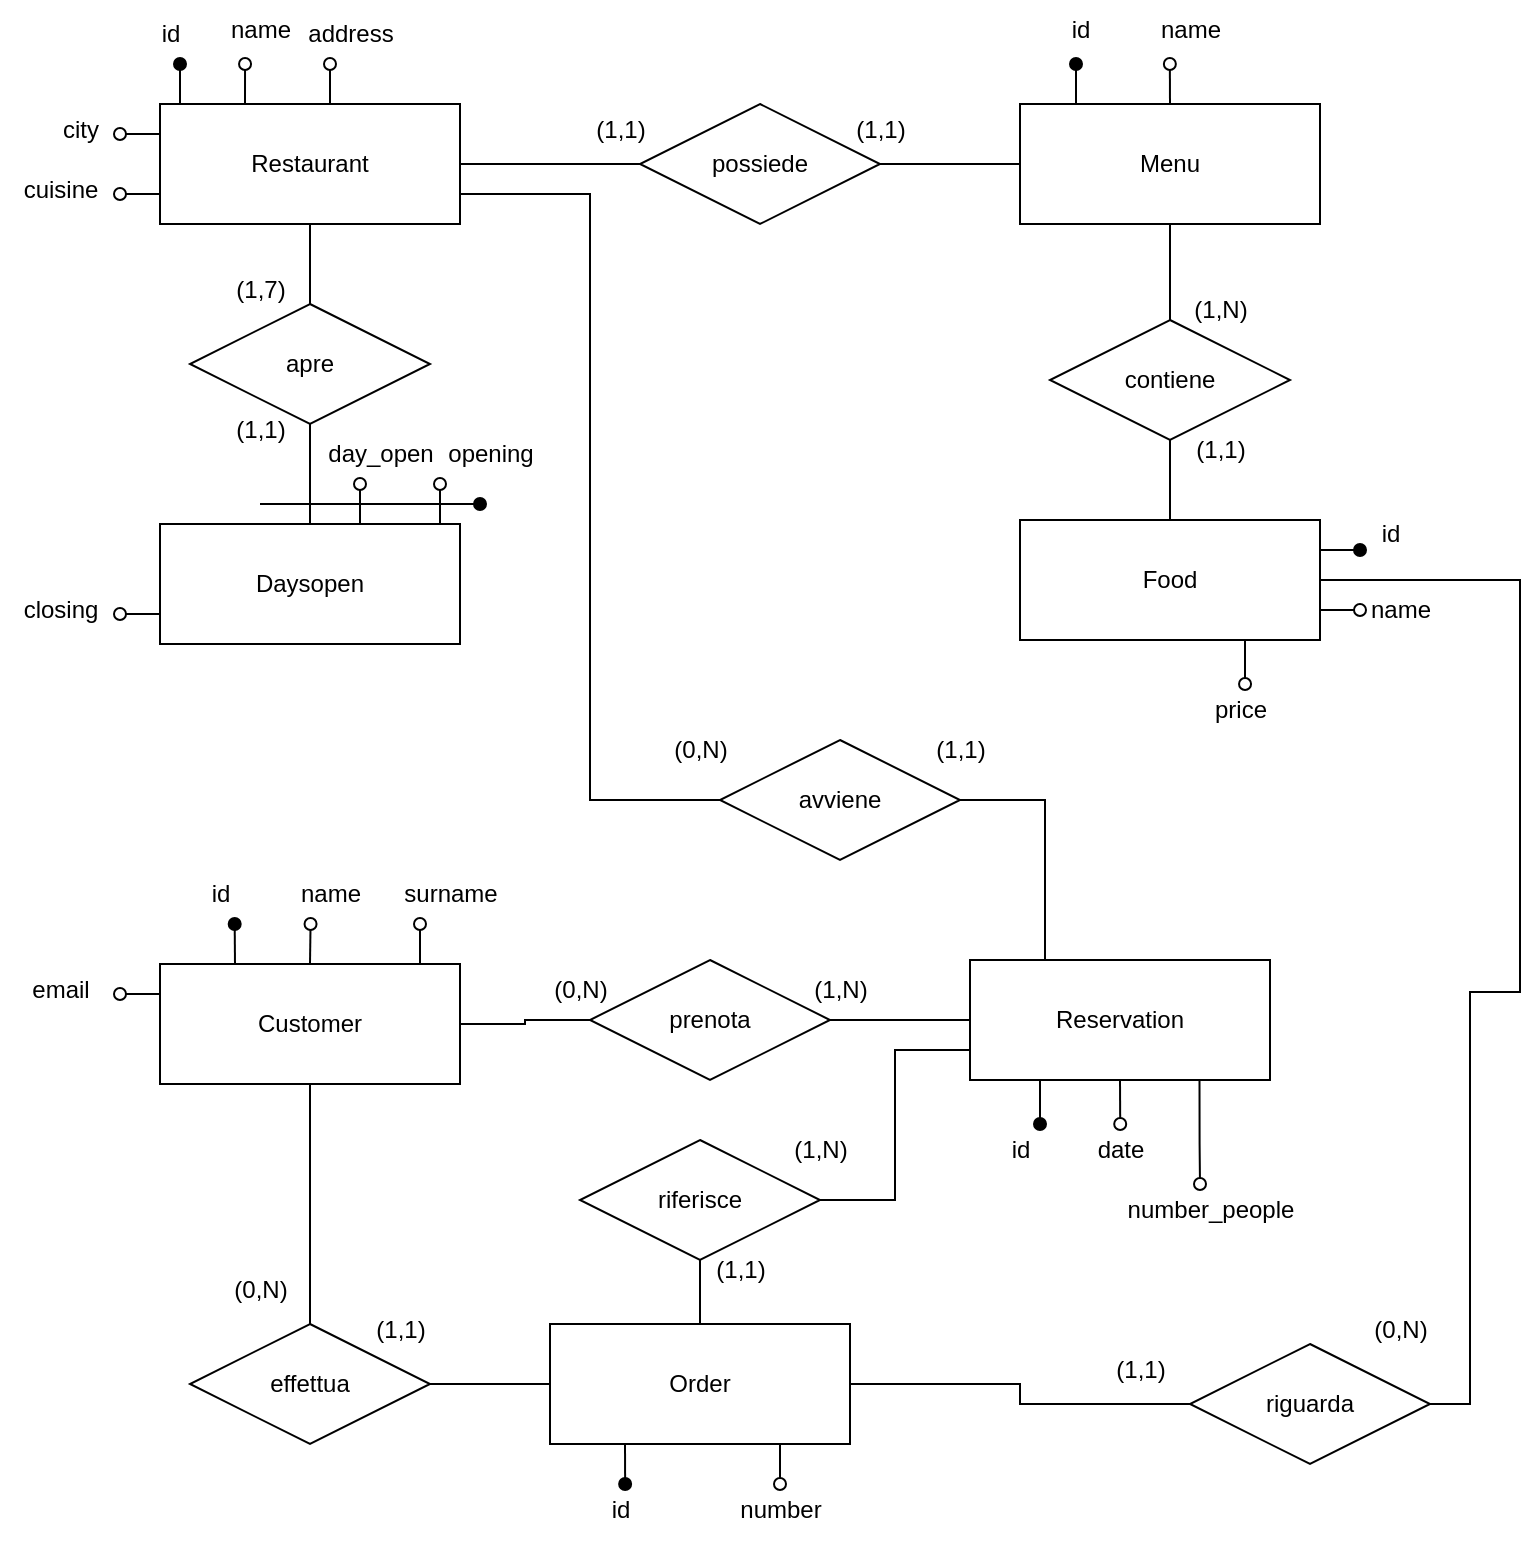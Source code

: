 <mxfile version="24.0.7" type="device">
  <diagram name="Pagina-1" id="ZzvYlfPiRXWx3irKtvU0">
    <mxGraphModel dx="567" dy="402" grid="1" gridSize="10" guides="1" tooltips="1" connect="1" arrows="1" fold="1" page="1" pageScale="1" pageWidth="827" pageHeight="1169" math="0" shadow="0">
      <root>
        <mxCell id="0" />
        <mxCell id="1" parent="0" />
        <mxCell id="MMW3BDH7EBpdIIzskwBd-2" style="edgeStyle=orthogonalEdgeStyle;rounded=0;orthogonalLoop=1;jettySize=auto;html=1;exitX=0.25;exitY=0;exitDx=0;exitDy=0;endArrow=oval;endFill=1;" parent="1" source="MMW3BDH7EBpdIIzskwBd-1" edge="1">
          <mxGeometry relative="1" as="geometry">
            <mxPoint x="130" y="170" as="targetPoint" />
            <Array as="points">
              <mxPoint x="130" y="190" />
              <mxPoint x="130" y="170" />
            </Array>
          </mxGeometry>
        </mxCell>
        <mxCell id="MMW3BDH7EBpdIIzskwBd-5" style="edgeStyle=orthogonalEdgeStyle;rounded=0;orthogonalLoop=1;jettySize=auto;html=1;exitX=0.25;exitY=0;exitDx=0;exitDy=0;endArrow=oval;endFill=0;" parent="1" source="MMW3BDH7EBpdIIzskwBd-1" edge="1">
          <mxGeometry relative="1" as="geometry">
            <mxPoint x="162.524" y="170" as="targetPoint" />
          </mxGeometry>
        </mxCell>
        <mxCell id="MMW3BDH7EBpdIIzskwBd-10" style="edgeStyle=orthogonalEdgeStyle;rounded=0;orthogonalLoop=1;jettySize=auto;html=1;exitX=0;exitY=0.25;exitDx=0;exitDy=0;endArrow=oval;endFill=0;" parent="1" source="MMW3BDH7EBpdIIzskwBd-1" edge="1">
          <mxGeometry relative="1" as="geometry">
            <mxPoint x="100" y="204.931" as="targetPoint" />
          </mxGeometry>
        </mxCell>
        <mxCell id="MMW3BDH7EBpdIIzskwBd-12" style="edgeStyle=orthogonalEdgeStyle;rounded=0;orthogonalLoop=1;jettySize=auto;html=1;exitX=0;exitY=0.75;exitDx=0;exitDy=0;endArrow=oval;endFill=0;" parent="1" source="MMW3BDH7EBpdIIzskwBd-1" edge="1">
          <mxGeometry relative="1" as="geometry">
            <mxPoint x="100" y="235.276" as="targetPoint" />
          </mxGeometry>
        </mxCell>
        <mxCell id="MMW3BDH7EBpdIIzskwBd-16" style="edgeStyle=orthogonalEdgeStyle;rounded=0;orthogonalLoop=1;jettySize=auto;html=1;exitX=1;exitY=0.5;exitDx=0;exitDy=0;entryX=0;entryY=0.5;entryDx=0;entryDy=0;endArrow=none;endFill=0;" parent="1" source="MMW3BDH7EBpdIIzskwBd-1" target="MMW3BDH7EBpdIIzskwBd-15" edge="1">
          <mxGeometry relative="1" as="geometry" />
        </mxCell>
        <mxCell id="MMW3BDH7EBpdIIzskwBd-27" style="edgeStyle=orthogonalEdgeStyle;rounded=0;orthogonalLoop=1;jettySize=auto;html=1;exitX=0.5;exitY=1;exitDx=0;exitDy=0;entryX=0.5;entryY=0;entryDx=0;entryDy=0;endArrow=none;endFill=0;" parent="1" source="MMW3BDH7EBpdIIzskwBd-1" target="MMW3BDH7EBpdIIzskwBd-26" edge="1">
          <mxGeometry relative="1" as="geometry" />
        </mxCell>
        <mxCell id="MMW3BDH7EBpdIIzskwBd-1" value="Restaurant" style="rounded=0;whiteSpace=wrap;html=1;" parent="1" vertex="1">
          <mxGeometry x="120" y="190" width="150" height="60" as="geometry" />
        </mxCell>
        <mxCell id="MMW3BDH7EBpdIIzskwBd-3" value="id" style="text;html=1;align=center;verticalAlign=middle;resizable=0;points=[];autosize=1;strokeColor=none;fillColor=none;" parent="1" vertex="1">
          <mxGeometry x="110" y="140" width="30" height="30" as="geometry" />
        </mxCell>
        <mxCell id="MMW3BDH7EBpdIIzskwBd-6" value="name" style="text;html=1;align=center;verticalAlign=middle;resizable=0;points=[];autosize=1;strokeColor=none;fillColor=none;" parent="1" vertex="1">
          <mxGeometry x="145" y="138" width="50" height="30" as="geometry" />
        </mxCell>
        <mxCell id="MMW3BDH7EBpdIIzskwBd-7" style="edgeStyle=orthogonalEdgeStyle;rounded=0;orthogonalLoop=1;jettySize=auto;html=1;exitX=0.5;exitY=0;exitDx=0;exitDy=0;endArrow=oval;endFill=0;" parent="1" source="MMW3BDH7EBpdIIzskwBd-1" edge="1">
          <mxGeometry relative="1" as="geometry">
            <mxPoint x="205" y="170" as="targetPoint" />
            <mxPoint x="205.24" y="188" as="sourcePoint" />
          </mxGeometry>
        </mxCell>
        <mxCell id="MMW3BDH7EBpdIIzskwBd-8" value="address" style="text;html=1;align=center;verticalAlign=middle;resizable=0;points=[];autosize=1;strokeColor=none;fillColor=none;" parent="1" vertex="1">
          <mxGeometry x="180" y="140" width="70" height="30" as="geometry" />
        </mxCell>
        <mxCell id="MMW3BDH7EBpdIIzskwBd-11" value="city&lt;br&gt;" style="text;html=1;align=center;verticalAlign=middle;resizable=0;points=[];autosize=1;strokeColor=none;fillColor=none;" parent="1" vertex="1">
          <mxGeometry x="60" y="188" width="40" height="30" as="geometry" />
        </mxCell>
        <mxCell id="MMW3BDH7EBpdIIzskwBd-13" value="cuisine" style="text;html=1;align=center;verticalAlign=middle;resizable=0;points=[];autosize=1;strokeColor=none;fillColor=none;" parent="1" vertex="1">
          <mxGeometry x="40" y="218" width="60" height="30" as="geometry" />
        </mxCell>
        <mxCell id="MMW3BDH7EBpdIIzskwBd-18" style="edgeStyle=orthogonalEdgeStyle;rounded=0;orthogonalLoop=1;jettySize=auto;html=1;exitX=1;exitY=0.5;exitDx=0;exitDy=0;endArrow=none;endFill=0;entryX=0;entryY=0.5;entryDx=0;entryDy=0;" parent="1" source="MMW3BDH7EBpdIIzskwBd-15" target="MMW3BDH7EBpdIIzskwBd-19" edge="1">
          <mxGeometry relative="1" as="geometry">
            <mxPoint x="560" y="220" as="targetPoint" />
          </mxGeometry>
        </mxCell>
        <mxCell id="MMW3BDH7EBpdIIzskwBd-15" value="possiede" style="shape=rhombus;perimeter=rhombusPerimeter;whiteSpace=wrap;html=1;align=center;" parent="1" vertex="1">
          <mxGeometry x="360" y="190" width="120" height="60" as="geometry" />
        </mxCell>
        <mxCell id="MMW3BDH7EBpdIIzskwBd-17" value="(1,1)" style="text;html=1;align=center;verticalAlign=middle;resizable=0;points=[];autosize=1;strokeColor=none;fillColor=none;" parent="1" vertex="1">
          <mxGeometry x="325" y="188" width="50" height="30" as="geometry" />
        </mxCell>
        <mxCell id="MMW3BDH7EBpdIIzskwBd-21" style="edgeStyle=orthogonalEdgeStyle;rounded=0;orthogonalLoop=1;jettySize=auto;html=1;exitX=0.25;exitY=0;exitDx=0;exitDy=0;endArrow=oval;endFill=1;" parent="1" source="MMW3BDH7EBpdIIzskwBd-19" edge="1">
          <mxGeometry relative="1" as="geometry">
            <mxPoint x="578" y="170" as="targetPoint" />
          </mxGeometry>
        </mxCell>
        <mxCell id="MMW3BDH7EBpdIIzskwBd-23" style="edgeStyle=orthogonalEdgeStyle;rounded=0;orthogonalLoop=1;jettySize=auto;html=1;exitX=0.5;exitY=0;exitDx=0;exitDy=0;endArrow=oval;endFill=0;" parent="1" source="MMW3BDH7EBpdIIzskwBd-19" edge="1">
          <mxGeometry relative="1" as="geometry">
            <mxPoint x="624.931" y="170" as="targetPoint" />
          </mxGeometry>
        </mxCell>
        <mxCell id="MMW3BDH7EBpdIIzskwBd-45" style="edgeStyle=orthogonalEdgeStyle;rounded=0;orthogonalLoop=1;jettySize=auto;html=1;exitX=0.5;exitY=1;exitDx=0;exitDy=0;entryX=0.5;entryY=0;entryDx=0;entryDy=0;endArrow=none;endFill=0;" parent="1" source="MMW3BDH7EBpdIIzskwBd-19" target="MMW3BDH7EBpdIIzskwBd-44" edge="1">
          <mxGeometry relative="1" as="geometry" />
        </mxCell>
        <mxCell id="MMW3BDH7EBpdIIzskwBd-19" value="Menu" style="rounded=0;whiteSpace=wrap;html=1;" parent="1" vertex="1">
          <mxGeometry x="550" y="190" width="150" height="60" as="geometry" />
        </mxCell>
        <mxCell id="MMW3BDH7EBpdIIzskwBd-20" value="(1,1)" style="text;html=1;align=center;verticalAlign=middle;resizable=0;points=[];autosize=1;strokeColor=none;fillColor=none;" parent="1" vertex="1">
          <mxGeometry x="455" y="188" width="50" height="30" as="geometry" />
        </mxCell>
        <mxCell id="MMW3BDH7EBpdIIzskwBd-22" value="id" style="text;html=1;align=center;verticalAlign=middle;resizable=0;points=[];autosize=1;strokeColor=none;fillColor=none;" parent="1" vertex="1">
          <mxGeometry x="565" y="138" width="30" height="30" as="geometry" />
        </mxCell>
        <mxCell id="MMW3BDH7EBpdIIzskwBd-24" value="name" style="text;html=1;align=center;verticalAlign=middle;resizable=0;points=[];autosize=1;strokeColor=none;fillColor=none;" parent="1" vertex="1">
          <mxGeometry x="610" y="138" width="50" height="30" as="geometry" />
        </mxCell>
        <mxCell id="MMW3BDH7EBpdIIzskwBd-29" style="edgeStyle=orthogonalEdgeStyle;rounded=0;orthogonalLoop=1;jettySize=auto;html=1;exitX=0.5;exitY=1;exitDx=0;exitDy=0;entryX=0.5;entryY=0;entryDx=0;entryDy=0;endArrow=none;endFill=0;" parent="1" source="MMW3BDH7EBpdIIzskwBd-26" target="MMW3BDH7EBpdIIzskwBd-28" edge="1">
          <mxGeometry relative="1" as="geometry" />
        </mxCell>
        <mxCell id="MMW3BDH7EBpdIIzskwBd-26" value="apre" style="shape=rhombus;perimeter=rhombusPerimeter;whiteSpace=wrap;html=1;align=center;" parent="1" vertex="1">
          <mxGeometry x="135" y="290" width="120" height="60" as="geometry" />
        </mxCell>
        <mxCell id="MMW3BDH7EBpdIIzskwBd-30" style="edgeStyle=orthogonalEdgeStyle;rounded=0;orthogonalLoop=1;jettySize=auto;html=1;exitX=0.75;exitY=0;exitDx=0;exitDy=0;endArrow=oval;endFill=0;" parent="1" source="MMW3BDH7EBpdIIzskwBd-28" edge="1">
          <mxGeometry relative="1" as="geometry">
            <mxPoint x="220" y="380" as="targetPoint" />
            <Array as="points">
              <mxPoint x="220" y="400" />
              <mxPoint x="220" y="380" />
            </Array>
          </mxGeometry>
        </mxCell>
        <mxCell id="MMW3BDH7EBpdIIzskwBd-37" style="edgeStyle=orthogonalEdgeStyle;rounded=0;orthogonalLoop=1;jettySize=auto;html=1;exitX=0;exitY=0.75;exitDx=0;exitDy=0;endArrow=oval;endFill=0;" parent="1" source="MMW3BDH7EBpdIIzskwBd-28" edge="1">
          <mxGeometry relative="1" as="geometry">
            <mxPoint x="100" y="445.286" as="targetPoint" />
          </mxGeometry>
        </mxCell>
        <mxCell id="MMW3BDH7EBpdIIzskwBd-39" style="edgeStyle=orthogonalEdgeStyle;rounded=0;orthogonalLoop=1;jettySize=auto;html=1;exitX=0.75;exitY=0;exitDx=0;exitDy=0;endArrow=oval;endFill=0;" parent="1" source="MMW3BDH7EBpdIIzskwBd-28" edge="1">
          <mxGeometry relative="1" as="geometry">
            <mxPoint x="260" y="380" as="targetPoint" />
            <Array as="points">
              <mxPoint x="260" y="400" />
              <mxPoint x="260" y="380" />
            </Array>
          </mxGeometry>
        </mxCell>
        <mxCell id="MMW3BDH7EBpdIIzskwBd-28" value="Daysopen" style="rounded=0;whiteSpace=wrap;html=1;" parent="1" vertex="1">
          <mxGeometry x="120" y="400" width="150" height="60" as="geometry" />
        </mxCell>
        <mxCell id="MMW3BDH7EBpdIIzskwBd-34" value="day_open" style="text;html=1;align=center;verticalAlign=middle;resizable=0;points=[];autosize=1;strokeColor=none;fillColor=none;" parent="1" vertex="1">
          <mxGeometry x="190" y="350" width="80" height="30" as="geometry" />
        </mxCell>
        <mxCell id="MMW3BDH7EBpdIIzskwBd-36" value="opening" style="text;html=1;align=center;verticalAlign=middle;resizable=0;points=[];autosize=1;strokeColor=none;fillColor=none;" parent="1" vertex="1">
          <mxGeometry x="250" y="350" width="70" height="30" as="geometry" />
        </mxCell>
        <mxCell id="MMW3BDH7EBpdIIzskwBd-38" value="closing" style="text;html=1;align=center;verticalAlign=middle;resizable=0;points=[];autosize=1;strokeColor=none;fillColor=none;" parent="1" vertex="1">
          <mxGeometry x="40" y="428" width="60" height="30" as="geometry" />
        </mxCell>
        <mxCell id="MMW3BDH7EBpdIIzskwBd-40" value="" style="endArrow=oval;html=1;rounded=0;endFill=1;" parent="1" edge="1">
          <mxGeometry relative="1" as="geometry">
            <mxPoint x="170" y="390" as="sourcePoint" />
            <mxPoint x="280" y="390" as="targetPoint" />
          </mxGeometry>
        </mxCell>
        <mxCell id="MMW3BDH7EBpdIIzskwBd-41" value="(1,1)" style="text;html=1;align=center;verticalAlign=middle;resizable=0;points=[];autosize=1;strokeColor=none;fillColor=none;" parent="1" vertex="1">
          <mxGeometry x="145" y="338" width="50" height="30" as="geometry" />
        </mxCell>
        <mxCell id="MMW3BDH7EBpdIIzskwBd-42" value="(1,7)" style="text;html=1;align=center;verticalAlign=middle;resizable=0;points=[];autosize=1;strokeColor=none;fillColor=none;" parent="1" vertex="1">
          <mxGeometry x="145" y="268" width="50" height="30" as="geometry" />
        </mxCell>
        <mxCell id="MMW3BDH7EBpdIIzskwBd-46" style="edgeStyle=orthogonalEdgeStyle;rounded=0;orthogonalLoop=1;jettySize=auto;html=1;exitX=0.5;exitY=1;exitDx=0;exitDy=0;endArrow=none;endFill=0;entryX=0.5;entryY=0;entryDx=0;entryDy=0;" parent="1" source="MMW3BDH7EBpdIIzskwBd-44" target="MMW3BDH7EBpdIIzskwBd-47" edge="1">
          <mxGeometry relative="1" as="geometry">
            <mxPoint x="625" y="410" as="targetPoint" />
          </mxGeometry>
        </mxCell>
        <mxCell id="MMW3BDH7EBpdIIzskwBd-44" value="contiene" style="shape=rhombus;perimeter=rhombusPerimeter;whiteSpace=wrap;html=1;align=center;" parent="1" vertex="1">
          <mxGeometry x="565" y="298" width="120" height="60" as="geometry" />
        </mxCell>
        <mxCell id="MMW3BDH7EBpdIIzskwBd-51" style="edgeStyle=orthogonalEdgeStyle;rounded=0;orthogonalLoop=1;jettySize=auto;html=1;exitX=1;exitY=0.25;exitDx=0;exitDy=0;endArrow=oval;endFill=1;" parent="1" source="MMW3BDH7EBpdIIzskwBd-47" edge="1">
          <mxGeometry relative="1" as="geometry">
            <mxPoint x="720" y="413" as="targetPoint" />
          </mxGeometry>
        </mxCell>
        <mxCell id="MMW3BDH7EBpdIIzskwBd-53" style="edgeStyle=orthogonalEdgeStyle;rounded=0;orthogonalLoop=1;jettySize=auto;html=1;exitX=1;exitY=0.75;exitDx=0;exitDy=0;endArrow=oval;endFill=0;" parent="1" source="MMW3BDH7EBpdIIzskwBd-47" edge="1">
          <mxGeometry relative="1" as="geometry">
            <mxPoint x="720" y="443" as="targetPoint" />
          </mxGeometry>
        </mxCell>
        <mxCell id="MMW3BDH7EBpdIIzskwBd-55" style="edgeStyle=orthogonalEdgeStyle;rounded=0;orthogonalLoop=1;jettySize=auto;html=1;exitX=0.75;exitY=1;exitDx=0;exitDy=0;endArrow=oval;endFill=0;" parent="1" source="MMW3BDH7EBpdIIzskwBd-47" edge="1">
          <mxGeometry relative="1" as="geometry">
            <mxPoint x="662.524" y="480" as="targetPoint" />
          </mxGeometry>
        </mxCell>
        <mxCell id="MMW3BDH7EBpdIIzskwBd-96" style="edgeStyle=orthogonalEdgeStyle;rounded=0;orthogonalLoop=1;jettySize=auto;html=1;entryX=1;entryY=0.5;entryDx=0;entryDy=0;endArrow=none;endFill=0;" parent="1" source="MMW3BDH7EBpdIIzskwBd-47" target="MMW3BDH7EBpdIIzskwBd-97" edge="1">
          <mxGeometry relative="1" as="geometry">
            <mxPoint x="780" y="840" as="targetPoint" />
            <Array as="points">
              <mxPoint x="800" y="428" />
              <mxPoint x="800" y="634" />
              <mxPoint x="775" y="634" />
              <mxPoint x="775" y="840" />
            </Array>
          </mxGeometry>
        </mxCell>
        <mxCell id="MMW3BDH7EBpdIIzskwBd-47" value="Food" style="rounded=0;whiteSpace=wrap;html=1;" parent="1" vertex="1">
          <mxGeometry x="550" y="398" width="150" height="60" as="geometry" />
        </mxCell>
        <mxCell id="MMW3BDH7EBpdIIzskwBd-48" value="(1,N)" style="text;html=1;align=center;verticalAlign=middle;resizable=0;points=[];autosize=1;strokeColor=none;fillColor=none;" parent="1" vertex="1">
          <mxGeometry x="625" y="278" width="50" height="30" as="geometry" />
        </mxCell>
        <mxCell id="MMW3BDH7EBpdIIzskwBd-49" value="(1,1)" style="text;html=1;align=center;verticalAlign=middle;resizable=0;points=[];autosize=1;strokeColor=none;fillColor=none;" parent="1" vertex="1">
          <mxGeometry x="625" y="348" width="50" height="30" as="geometry" />
        </mxCell>
        <mxCell id="MMW3BDH7EBpdIIzskwBd-52" value="id" style="text;html=1;align=center;verticalAlign=middle;resizable=0;points=[];autosize=1;strokeColor=none;fillColor=none;" parent="1" vertex="1">
          <mxGeometry x="720" y="390" width="30" height="30" as="geometry" />
        </mxCell>
        <mxCell id="MMW3BDH7EBpdIIzskwBd-54" value="name" style="text;html=1;align=center;verticalAlign=middle;resizable=0;points=[];autosize=1;strokeColor=none;fillColor=none;" parent="1" vertex="1">
          <mxGeometry x="715" y="428" width="50" height="30" as="geometry" />
        </mxCell>
        <mxCell id="MMW3BDH7EBpdIIzskwBd-56" value="price" style="text;html=1;align=center;verticalAlign=middle;resizable=0;points=[];autosize=1;strokeColor=none;fillColor=none;" parent="1" vertex="1">
          <mxGeometry x="635" y="478" width="50" height="30" as="geometry" />
        </mxCell>
        <mxCell id="MMW3BDH7EBpdIIzskwBd-58" style="edgeStyle=orthogonalEdgeStyle;rounded=0;orthogonalLoop=1;jettySize=auto;html=1;exitX=0.25;exitY=0;exitDx=0;exitDy=0;endArrow=oval;endFill=1;" parent="1" source="MMW3BDH7EBpdIIzskwBd-57" edge="1">
          <mxGeometry relative="1" as="geometry">
            <mxPoint x="157.345" y="600" as="targetPoint" />
          </mxGeometry>
        </mxCell>
        <mxCell id="MMW3BDH7EBpdIIzskwBd-60" style="edgeStyle=orthogonalEdgeStyle;rounded=0;orthogonalLoop=1;jettySize=auto;html=1;exitX=0.5;exitY=0;exitDx=0;exitDy=0;endArrow=oval;endFill=0;" parent="1" source="MMW3BDH7EBpdIIzskwBd-57" edge="1">
          <mxGeometry relative="1" as="geometry">
            <mxPoint x="195.276" y="600" as="targetPoint" />
          </mxGeometry>
        </mxCell>
        <mxCell id="MMW3BDH7EBpdIIzskwBd-62" style="edgeStyle=orthogonalEdgeStyle;rounded=0;orthogonalLoop=1;jettySize=auto;html=1;exitX=0.75;exitY=0;exitDx=0;exitDy=0;endArrow=oval;endFill=0;" parent="1" source="MMW3BDH7EBpdIIzskwBd-57" edge="1">
          <mxGeometry relative="1" as="geometry">
            <mxPoint x="250" y="600" as="targetPoint" />
          </mxGeometry>
        </mxCell>
        <mxCell id="MMW3BDH7EBpdIIzskwBd-64" style="edgeStyle=orthogonalEdgeStyle;rounded=0;orthogonalLoop=1;jettySize=auto;html=1;exitX=0;exitY=0.25;exitDx=0;exitDy=0;endArrow=oval;endFill=0;" parent="1" source="MMW3BDH7EBpdIIzskwBd-57" edge="1">
          <mxGeometry relative="1" as="geometry">
            <mxPoint x="100" y="635.276" as="targetPoint" />
          </mxGeometry>
        </mxCell>
        <mxCell id="MMW3BDH7EBpdIIzskwBd-74" style="edgeStyle=orthogonalEdgeStyle;rounded=0;orthogonalLoop=1;jettySize=auto;html=1;exitX=1;exitY=0.5;exitDx=0;exitDy=0;entryX=0;entryY=0.5;entryDx=0;entryDy=0;endArrow=none;endFill=0;" parent="1" source="MMW3BDH7EBpdIIzskwBd-57" target="MMW3BDH7EBpdIIzskwBd-73" edge="1">
          <mxGeometry relative="1" as="geometry" />
        </mxCell>
        <mxCell id="MMW3BDH7EBpdIIzskwBd-89" style="edgeStyle=orthogonalEdgeStyle;rounded=0;orthogonalLoop=1;jettySize=auto;html=1;exitX=0.5;exitY=1;exitDx=0;exitDy=0;entryX=0.5;entryY=0;entryDx=0;entryDy=0;endArrow=none;endFill=0;" parent="1" source="MMW3BDH7EBpdIIzskwBd-57" target="MMW3BDH7EBpdIIzskwBd-88" edge="1">
          <mxGeometry relative="1" as="geometry" />
        </mxCell>
        <mxCell id="MMW3BDH7EBpdIIzskwBd-57" value="Customer" style="rounded=0;whiteSpace=wrap;html=1;" parent="1" vertex="1">
          <mxGeometry x="120" y="620" width="150" height="60" as="geometry" />
        </mxCell>
        <mxCell id="MMW3BDH7EBpdIIzskwBd-59" value="id" style="text;html=1;align=center;verticalAlign=middle;resizable=0;points=[];autosize=1;strokeColor=none;fillColor=none;" parent="1" vertex="1">
          <mxGeometry x="135" y="570" width="30" height="30" as="geometry" />
        </mxCell>
        <mxCell id="MMW3BDH7EBpdIIzskwBd-61" value="name" style="text;html=1;align=center;verticalAlign=middle;resizable=0;points=[];autosize=1;strokeColor=none;fillColor=none;" parent="1" vertex="1">
          <mxGeometry x="180" y="570" width="50" height="30" as="geometry" />
        </mxCell>
        <mxCell id="MMW3BDH7EBpdIIzskwBd-63" value="surname" style="text;html=1;align=center;verticalAlign=middle;resizable=0;points=[];autosize=1;strokeColor=none;fillColor=none;" parent="1" vertex="1">
          <mxGeometry x="230" y="570" width="70" height="30" as="geometry" />
        </mxCell>
        <mxCell id="MMW3BDH7EBpdIIzskwBd-65" value="email" style="text;html=1;align=center;verticalAlign=middle;resizable=0;points=[];autosize=1;strokeColor=none;fillColor=none;" parent="1" vertex="1">
          <mxGeometry x="45" y="618" width="50" height="30" as="geometry" />
        </mxCell>
        <mxCell id="MMW3BDH7EBpdIIzskwBd-67" style="edgeStyle=orthogonalEdgeStyle;rounded=0;orthogonalLoop=1;jettySize=auto;html=1;exitX=0.25;exitY=1;exitDx=0;exitDy=0;endArrow=oval;endFill=1;" parent="1" source="MMW3BDH7EBpdIIzskwBd-66" edge="1">
          <mxGeometry relative="1" as="geometry">
            <mxPoint x="560" y="700" as="targetPoint" />
          </mxGeometry>
        </mxCell>
        <mxCell id="MMW3BDH7EBpdIIzskwBd-69" style="edgeStyle=orthogonalEdgeStyle;rounded=0;orthogonalLoop=1;jettySize=auto;html=1;exitX=0.5;exitY=1;exitDx=0;exitDy=0;endArrow=oval;endFill=0;" parent="1" source="MMW3BDH7EBpdIIzskwBd-66" edge="1">
          <mxGeometry relative="1" as="geometry">
            <mxPoint x="600.103" y="700" as="targetPoint" />
          </mxGeometry>
        </mxCell>
        <mxCell id="MMW3BDH7EBpdIIzskwBd-71" style="edgeStyle=orthogonalEdgeStyle;rounded=0;orthogonalLoop=1;jettySize=auto;html=1;endArrow=oval;endFill=0;exitX=0.765;exitY=0.998;exitDx=0;exitDy=0;exitPerimeter=0;" parent="1" source="MMW3BDH7EBpdIIzskwBd-66" edge="1">
          <mxGeometry relative="1" as="geometry">
            <mxPoint x="640" y="730" as="targetPoint" />
            <mxPoint x="640" y="690" as="sourcePoint" />
            <Array as="points">
              <mxPoint x="640" y="710" />
              <mxPoint x="640" y="710" />
            </Array>
          </mxGeometry>
        </mxCell>
        <mxCell id="MMW3BDH7EBpdIIzskwBd-66" value="Reservation" style="rounded=0;whiteSpace=wrap;html=1;" parent="1" vertex="1">
          <mxGeometry x="525" y="618" width="150" height="60" as="geometry" />
        </mxCell>
        <mxCell id="MMW3BDH7EBpdIIzskwBd-68" value="id" style="text;html=1;align=center;verticalAlign=middle;resizable=0;points=[];autosize=1;strokeColor=none;fillColor=none;" parent="1" vertex="1">
          <mxGeometry x="535" y="698" width="30" height="30" as="geometry" />
        </mxCell>
        <mxCell id="MMW3BDH7EBpdIIzskwBd-70" value="date" style="text;html=1;align=center;verticalAlign=middle;resizable=0;points=[];autosize=1;strokeColor=none;fillColor=none;" parent="1" vertex="1">
          <mxGeometry x="575" y="698" width="50" height="30" as="geometry" />
        </mxCell>
        <mxCell id="MMW3BDH7EBpdIIzskwBd-72" value="number_people" style="text;html=1;align=center;verticalAlign=middle;resizable=0;points=[];autosize=1;strokeColor=none;fillColor=none;" parent="1" vertex="1">
          <mxGeometry x="590" y="728" width="110" height="30" as="geometry" />
        </mxCell>
        <mxCell id="MMW3BDH7EBpdIIzskwBd-75" style="edgeStyle=orthogonalEdgeStyle;rounded=0;orthogonalLoop=1;jettySize=auto;html=1;exitX=1;exitY=0.5;exitDx=0;exitDy=0;entryX=0;entryY=0.5;entryDx=0;entryDy=0;endArrow=none;endFill=0;" parent="1" source="MMW3BDH7EBpdIIzskwBd-73" target="MMW3BDH7EBpdIIzskwBd-66" edge="1">
          <mxGeometry relative="1" as="geometry" />
        </mxCell>
        <mxCell id="MMW3BDH7EBpdIIzskwBd-73" value="prenota" style="shape=rhombus;perimeter=rhombusPerimeter;whiteSpace=wrap;html=1;align=center;" parent="1" vertex="1">
          <mxGeometry x="335" y="618" width="120" height="60" as="geometry" />
        </mxCell>
        <mxCell id="MMW3BDH7EBpdIIzskwBd-76" value="(0,N)" style="text;html=1;align=center;verticalAlign=middle;resizable=0;points=[];autosize=1;strokeColor=none;fillColor=none;" parent="1" vertex="1">
          <mxGeometry x="305" y="618" width="50" height="30" as="geometry" />
        </mxCell>
        <mxCell id="MMW3BDH7EBpdIIzskwBd-77" value="(1,N)" style="text;html=1;align=center;verticalAlign=middle;resizable=0;points=[];autosize=1;strokeColor=none;fillColor=none;" parent="1" vertex="1">
          <mxGeometry x="435" y="618" width="50" height="30" as="geometry" />
        </mxCell>
        <mxCell id="MMW3BDH7EBpdIIzskwBd-79" style="edgeStyle=orthogonalEdgeStyle;rounded=0;orthogonalLoop=1;jettySize=auto;html=1;entryX=0.25;entryY=0;entryDx=0;entryDy=0;endArrow=none;endFill=0;" parent="1" source="MMW3BDH7EBpdIIzskwBd-78" target="MMW3BDH7EBpdIIzskwBd-66" edge="1">
          <mxGeometry relative="1" as="geometry" />
        </mxCell>
        <mxCell id="MMW3BDH7EBpdIIzskwBd-80" style="edgeStyle=orthogonalEdgeStyle;rounded=0;orthogonalLoop=1;jettySize=auto;html=1;entryX=1;entryY=0.75;entryDx=0;entryDy=0;endArrow=none;endFill=0;" parent="1" source="MMW3BDH7EBpdIIzskwBd-78" target="MMW3BDH7EBpdIIzskwBd-1" edge="1">
          <mxGeometry relative="1" as="geometry" />
        </mxCell>
        <mxCell id="MMW3BDH7EBpdIIzskwBd-78" value="avviene" style="shape=rhombus;perimeter=rhombusPerimeter;whiteSpace=wrap;html=1;align=center;" parent="1" vertex="1">
          <mxGeometry x="400" y="508" width="120" height="60" as="geometry" />
        </mxCell>
        <mxCell id="MMW3BDH7EBpdIIzskwBd-81" value="(0,N)" style="text;html=1;align=center;verticalAlign=middle;resizable=0;points=[];autosize=1;strokeColor=none;fillColor=none;" parent="1" vertex="1">
          <mxGeometry x="365" y="498" width="50" height="30" as="geometry" />
        </mxCell>
        <mxCell id="MMW3BDH7EBpdIIzskwBd-82" value="(1,1)" style="text;html=1;align=center;verticalAlign=middle;resizable=0;points=[];autosize=1;strokeColor=none;fillColor=none;" parent="1" vertex="1">
          <mxGeometry x="495" y="498" width="50" height="30" as="geometry" />
        </mxCell>
        <mxCell id="MMW3BDH7EBpdIIzskwBd-85" style="edgeStyle=orthogonalEdgeStyle;rounded=0;orthogonalLoop=1;jettySize=auto;html=1;exitX=0.25;exitY=1;exitDx=0;exitDy=0;endArrow=oval;endFill=1;" parent="1" source="MMW3BDH7EBpdIIzskwBd-84" edge="1">
          <mxGeometry relative="1" as="geometry">
            <mxPoint x="352.571" y="880" as="targetPoint" />
          </mxGeometry>
        </mxCell>
        <mxCell id="MMW3BDH7EBpdIIzskwBd-93" style="edgeStyle=orthogonalEdgeStyle;rounded=0;orthogonalLoop=1;jettySize=auto;html=1;exitX=0.75;exitY=1;exitDx=0;exitDy=0;endArrow=oval;endFill=0;" parent="1" source="MMW3BDH7EBpdIIzskwBd-84" edge="1">
          <mxGeometry relative="1" as="geometry">
            <mxPoint x="430" y="880" as="targetPoint" />
          </mxGeometry>
        </mxCell>
        <mxCell id="MMW3BDH7EBpdIIzskwBd-84" value="Order" style="rounded=0;whiteSpace=wrap;html=1;" parent="1" vertex="1">
          <mxGeometry x="315" y="800" width="150" height="60" as="geometry" />
        </mxCell>
        <mxCell id="MMW3BDH7EBpdIIzskwBd-86" value="id" style="text;html=1;align=center;verticalAlign=middle;resizable=0;points=[];autosize=1;strokeColor=none;fillColor=none;" parent="1" vertex="1">
          <mxGeometry x="335" y="878" width="30" height="30" as="geometry" />
        </mxCell>
        <mxCell id="MMW3BDH7EBpdIIzskwBd-90" style="edgeStyle=orthogonalEdgeStyle;rounded=0;orthogonalLoop=1;jettySize=auto;html=1;entryX=0;entryY=0.5;entryDx=0;entryDy=0;endArrow=none;endFill=0;" parent="1" source="MMW3BDH7EBpdIIzskwBd-88" target="MMW3BDH7EBpdIIzskwBd-84" edge="1">
          <mxGeometry relative="1" as="geometry" />
        </mxCell>
        <mxCell id="MMW3BDH7EBpdIIzskwBd-88" value="effettua" style="shape=rhombus;perimeter=rhombusPerimeter;whiteSpace=wrap;html=1;align=center;" parent="1" vertex="1">
          <mxGeometry x="135" y="800" width="120" height="60" as="geometry" />
        </mxCell>
        <mxCell id="MMW3BDH7EBpdIIzskwBd-91" value="(0,N)" style="text;html=1;align=center;verticalAlign=middle;resizable=0;points=[];autosize=1;strokeColor=none;fillColor=none;" parent="1" vertex="1">
          <mxGeometry x="145" y="768" width="50" height="30" as="geometry" />
        </mxCell>
        <mxCell id="MMW3BDH7EBpdIIzskwBd-92" value="(1,1)" style="text;html=1;align=center;verticalAlign=middle;resizable=0;points=[];autosize=1;strokeColor=none;fillColor=none;" parent="1" vertex="1">
          <mxGeometry x="215" y="788" width="50" height="30" as="geometry" />
        </mxCell>
        <mxCell id="MMW3BDH7EBpdIIzskwBd-94" value="number" style="text;html=1;align=center;verticalAlign=middle;resizable=0;points=[];autosize=1;strokeColor=none;fillColor=none;" parent="1" vertex="1">
          <mxGeometry x="400" y="878" width="60" height="30" as="geometry" />
        </mxCell>
        <mxCell id="MMW3BDH7EBpdIIzskwBd-98" style="edgeStyle=orthogonalEdgeStyle;rounded=0;orthogonalLoop=1;jettySize=auto;html=1;entryX=1;entryY=0.5;entryDx=0;entryDy=0;endArrow=none;endFill=0;" parent="1" source="MMW3BDH7EBpdIIzskwBd-97" target="MMW3BDH7EBpdIIzskwBd-84" edge="1">
          <mxGeometry relative="1" as="geometry" />
        </mxCell>
        <mxCell id="MMW3BDH7EBpdIIzskwBd-97" value="riguarda" style="shape=rhombus;perimeter=rhombusPerimeter;whiteSpace=wrap;html=1;align=center;" parent="1" vertex="1">
          <mxGeometry x="635" y="810" width="120" height="60" as="geometry" />
        </mxCell>
        <mxCell id="MMW3BDH7EBpdIIzskwBd-99" value="(1,1)" style="text;html=1;align=center;verticalAlign=middle;resizable=0;points=[];autosize=1;strokeColor=none;fillColor=none;" parent="1" vertex="1">
          <mxGeometry x="585" y="808" width="50" height="30" as="geometry" />
        </mxCell>
        <mxCell id="MMW3BDH7EBpdIIzskwBd-100" value="(0,N)" style="text;html=1;align=center;verticalAlign=middle;resizable=0;points=[];autosize=1;strokeColor=none;fillColor=none;" parent="1" vertex="1">
          <mxGeometry x="715" y="788" width="50" height="30" as="geometry" />
        </mxCell>
        <mxCell id="mKH-ruRhLVRXpP_1ilL4-2" style="edgeStyle=orthogonalEdgeStyle;rounded=0;orthogonalLoop=1;jettySize=auto;html=1;entryX=0.5;entryY=0;entryDx=0;entryDy=0;endArrow=none;endFill=0;" edge="1" parent="1" source="mKH-ruRhLVRXpP_1ilL4-1" target="MMW3BDH7EBpdIIzskwBd-84">
          <mxGeometry relative="1" as="geometry" />
        </mxCell>
        <mxCell id="mKH-ruRhLVRXpP_1ilL4-3" style="edgeStyle=orthogonalEdgeStyle;rounded=0;orthogonalLoop=1;jettySize=auto;html=1;entryX=0;entryY=0.75;entryDx=0;entryDy=0;endArrow=none;endFill=0;" edge="1" parent="1" source="mKH-ruRhLVRXpP_1ilL4-1" target="MMW3BDH7EBpdIIzskwBd-66">
          <mxGeometry relative="1" as="geometry" />
        </mxCell>
        <mxCell id="mKH-ruRhLVRXpP_1ilL4-1" value="riferisce" style="shape=rhombus;perimeter=rhombusPerimeter;whiteSpace=wrap;html=1;align=center;" vertex="1" parent="1">
          <mxGeometry x="330" y="708" width="120" height="60" as="geometry" />
        </mxCell>
        <mxCell id="mKH-ruRhLVRXpP_1ilL4-4" value="(1,1)" style="text;html=1;align=center;verticalAlign=middle;resizable=0;points=[];autosize=1;strokeColor=none;fillColor=none;" vertex="1" parent="1">
          <mxGeometry x="385" y="758" width="50" height="30" as="geometry" />
        </mxCell>
        <mxCell id="mKH-ruRhLVRXpP_1ilL4-5" value="(1,N)" style="text;html=1;align=center;verticalAlign=middle;resizable=0;points=[];autosize=1;strokeColor=none;fillColor=none;" vertex="1" parent="1">
          <mxGeometry x="425" y="698" width="50" height="30" as="geometry" />
        </mxCell>
      </root>
    </mxGraphModel>
  </diagram>
</mxfile>

